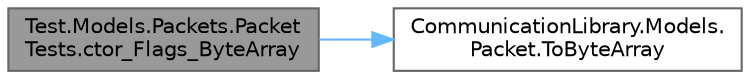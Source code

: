 digraph "Test.Models.Packets.PacketTests.ctor_Flags_ByteArray"
{
 // LATEX_PDF_SIZE
  bgcolor="transparent";
  edge [fontname=Helvetica,fontsize=10,labelfontname=Helvetica,labelfontsize=10];
  node [fontname=Helvetica,fontsize=10,shape=box,height=0.2,width=0.4];
  rankdir="LR";
  Node1 [label="Test.Models.Packets.Packet\lTests.ctor_Flags_ByteArray",height=0.2,width=0.4,color="gray40", fillcolor="grey60", style="filled", fontcolor="black",tooltip=" "];
  Node1 -> Node2 [color="steelblue1",style="solid"];
  Node2 [label="CommunicationLibrary.Models.\lPacket.ToByteArray",height=0.2,width=0.4,color="grey40", fillcolor="white", style="filled",URL="$class_communication_library_1_1_models_1_1_packet.html#ad6b18c21c8bef639b6c23f339693a03c",tooltip="Returns the packet as a byte array.A byte array that represents the packet."];
}
